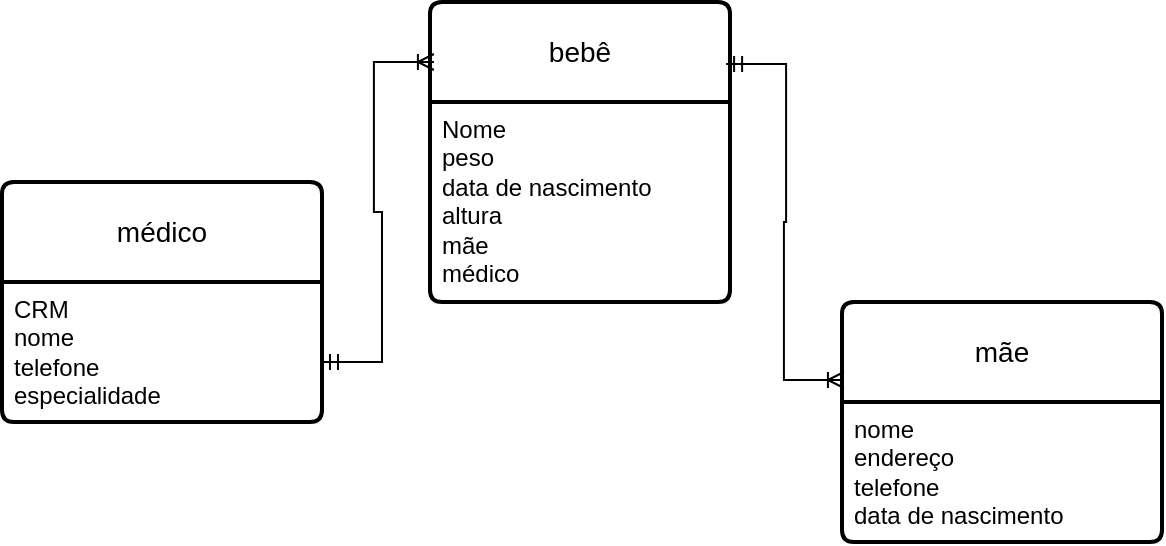 <mxfile version="22.0.6" type="github">
  <diagram name="Página-1" id="GX35o2Giz46ow_KEGeGn">
    <mxGraphModel dx="1434" dy="1887" grid="1" gridSize="10" guides="1" tooltips="1" connect="1" arrows="1" fold="1" page="1" pageScale="1" pageWidth="827" pageHeight="1169" math="0" shadow="0">
      <root>
        <mxCell id="0" />
        <mxCell id="1" parent="0" />
        <mxCell id="yYLAeSSYPrPoMOqdj-fb-4" value="médico" style="swimlane;childLayout=stackLayout;horizontal=1;startSize=50;horizontalStack=0;rounded=1;fontSize=14;fontStyle=0;strokeWidth=2;resizeParent=0;resizeLast=1;shadow=0;dashed=0;align=center;arcSize=4;whiteSpace=wrap;html=1;" parent="1" vertex="1">
          <mxGeometry x="50" y="90" width="160" height="120" as="geometry" />
        </mxCell>
        <mxCell id="yYLAeSSYPrPoMOqdj-fb-5" value="&lt;div&gt;CRM&lt;/div&gt;&lt;div&gt;nome&lt;/div&gt;&lt;div&gt;telefone&lt;/div&gt;&lt;div&gt;especialidade&lt;br&gt;&lt;/div&gt;" style="align=left;strokeColor=none;fillColor=none;spacingLeft=4;fontSize=12;verticalAlign=top;resizable=0;rotatable=0;part=1;html=1;" parent="yYLAeSSYPrPoMOqdj-fb-4" vertex="1">
          <mxGeometry y="50" width="160" height="70" as="geometry" />
        </mxCell>
        <mxCell id="yYLAeSSYPrPoMOqdj-fb-6" value="mãe" style="swimlane;childLayout=stackLayout;horizontal=1;startSize=50;horizontalStack=0;rounded=1;fontSize=14;fontStyle=0;strokeWidth=2;resizeParent=0;resizeLast=1;shadow=0;dashed=0;align=center;arcSize=4;whiteSpace=wrap;html=1;" parent="1" vertex="1">
          <mxGeometry x="470" y="150" width="160" height="120" as="geometry" />
        </mxCell>
        <mxCell id="yYLAeSSYPrPoMOqdj-fb-7" value="&lt;div&gt;nome &lt;br&gt;&lt;/div&gt;&lt;div&gt;endereço&lt;/div&gt;&lt;div&gt;telefone &lt;br&gt;&lt;/div&gt;&lt;div&gt;data de nascimento&lt;br&gt;&lt;/div&gt;" style="align=left;strokeColor=none;fillColor=none;spacingLeft=4;fontSize=12;verticalAlign=top;resizable=0;rotatable=0;part=1;html=1;" parent="yYLAeSSYPrPoMOqdj-fb-6" vertex="1">
          <mxGeometry y="50" width="160" height="70" as="geometry" />
        </mxCell>
        <mxCell id="yYLAeSSYPrPoMOqdj-fb-8" value="bebê" style="swimlane;childLayout=stackLayout;horizontal=1;startSize=50;horizontalStack=0;rounded=1;fontSize=14;fontStyle=0;strokeWidth=2;resizeParent=0;resizeLast=1;shadow=0;dashed=0;align=center;arcSize=4;whiteSpace=wrap;html=1;" parent="1" vertex="1">
          <mxGeometry x="264" width="150" height="150" as="geometry" />
        </mxCell>
        <mxCell id="yYLAeSSYPrPoMOqdj-fb-9" value="&lt;div&gt;Nome&lt;/div&gt;&lt;div&gt;peso&lt;/div&gt;&lt;div&gt;data de nascimento&lt;/div&gt;&lt;div&gt;altura&lt;/div&gt;&lt;div&gt;mãe&lt;/div&gt;&lt;div&gt;médico&lt;br&gt;&lt;/div&gt;&lt;div&gt;&lt;br&gt;&lt;/div&gt;" style="align=left;strokeColor=none;fillColor=none;spacingLeft=4;fontSize=12;verticalAlign=top;resizable=0;rotatable=0;part=1;html=1;" parent="yYLAeSSYPrPoMOqdj-fb-8" vertex="1">
          <mxGeometry y="50" width="150" height="100" as="geometry" />
        </mxCell>
        <mxCell id="41DOaWQ06ddvC_iUjqpJ-1" value="" style="edgeStyle=entityRelationEdgeStyle;fontSize=12;html=1;endArrow=ERoneToMany;startArrow=ERmandOne;rounded=0;entryX=0.013;entryY=0.2;entryDx=0;entryDy=0;entryPerimeter=0;exitX=1;exitY=0.75;exitDx=0;exitDy=0;" edge="1" parent="1" source="yYLAeSSYPrPoMOqdj-fb-4" target="yYLAeSSYPrPoMOqdj-fb-8">
          <mxGeometry width="100" height="100" relative="1" as="geometry">
            <mxPoint x="200" y="160" as="sourcePoint" />
            <mxPoint x="300" y="60" as="targetPoint" />
          </mxGeometry>
        </mxCell>
        <mxCell id="41DOaWQ06ddvC_iUjqpJ-2" value="" style="edgeStyle=entityRelationEdgeStyle;fontSize=12;html=1;endArrow=ERoneToMany;startArrow=ERmandOne;rounded=0;exitX=0.987;exitY=0.207;exitDx=0;exitDy=0;exitPerimeter=0;entryX=0.006;entryY=0.325;entryDx=0;entryDy=0;entryPerimeter=0;" edge="1" parent="1" source="yYLAeSSYPrPoMOqdj-fb-8" target="yYLAeSSYPrPoMOqdj-fb-6">
          <mxGeometry width="100" height="100" relative="1" as="geometry">
            <mxPoint x="360" y="80" as="sourcePoint" />
            <mxPoint x="470" y="250" as="targetPoint" />
          </mxGeometry>
        </mxCell>
      </root>
    </mxGraphModel>
  </diagram>
</mxfile>
